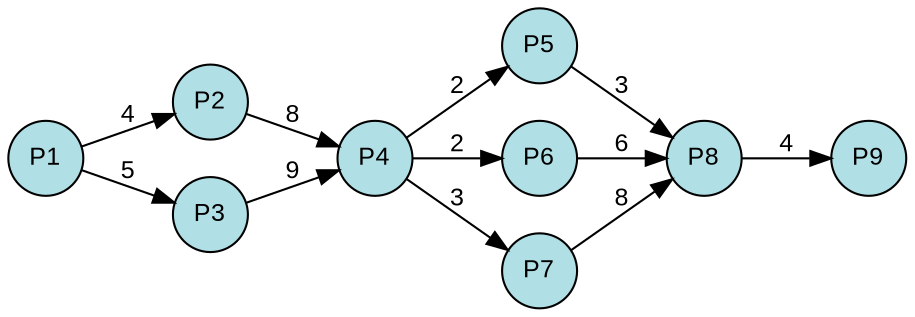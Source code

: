 digraph {
  splines=true;
node [margin=0 fontname=arial fontcolor=black fontsize=12 shape=circle width=0.5 fixedsize=true style=filled fillcolor=powderblue]
  1 [label="P1"]
  2 [label="P2"]
  3 [label="P3"]
  4 [label="P4"]
  5 [label="P5"]
  6 [label="P6"]
  7 [label="P7"]
  8 [label="P8"]
  9 [label="P9"]
rankdir=LR
edge [margin=0 fontname=arial fontcolor=black fontsize=12]
	1 -> 2 [label="4"]
	1 -> 3 [label="5"]
	2 -> 4 [label="8"]
	3 -> 4 [label="9"]
	4 -> 5 [label="2"]
	4 -> 6 [label="2"]
	4 -> 7 [label="3"]
	5 -> 8 [label="3"]
	6 -> 8 [label="6"]
	7 -> 8 [label="8"]
	8 -> 9 [label="4"]
	{rank=same  1 }
	{rank=same  2, 3 }
	{rank=same  4 }
	{rank=same  5, 6, 7 }
	{rank=same  8 }
	{rank=same  9 }
} 
